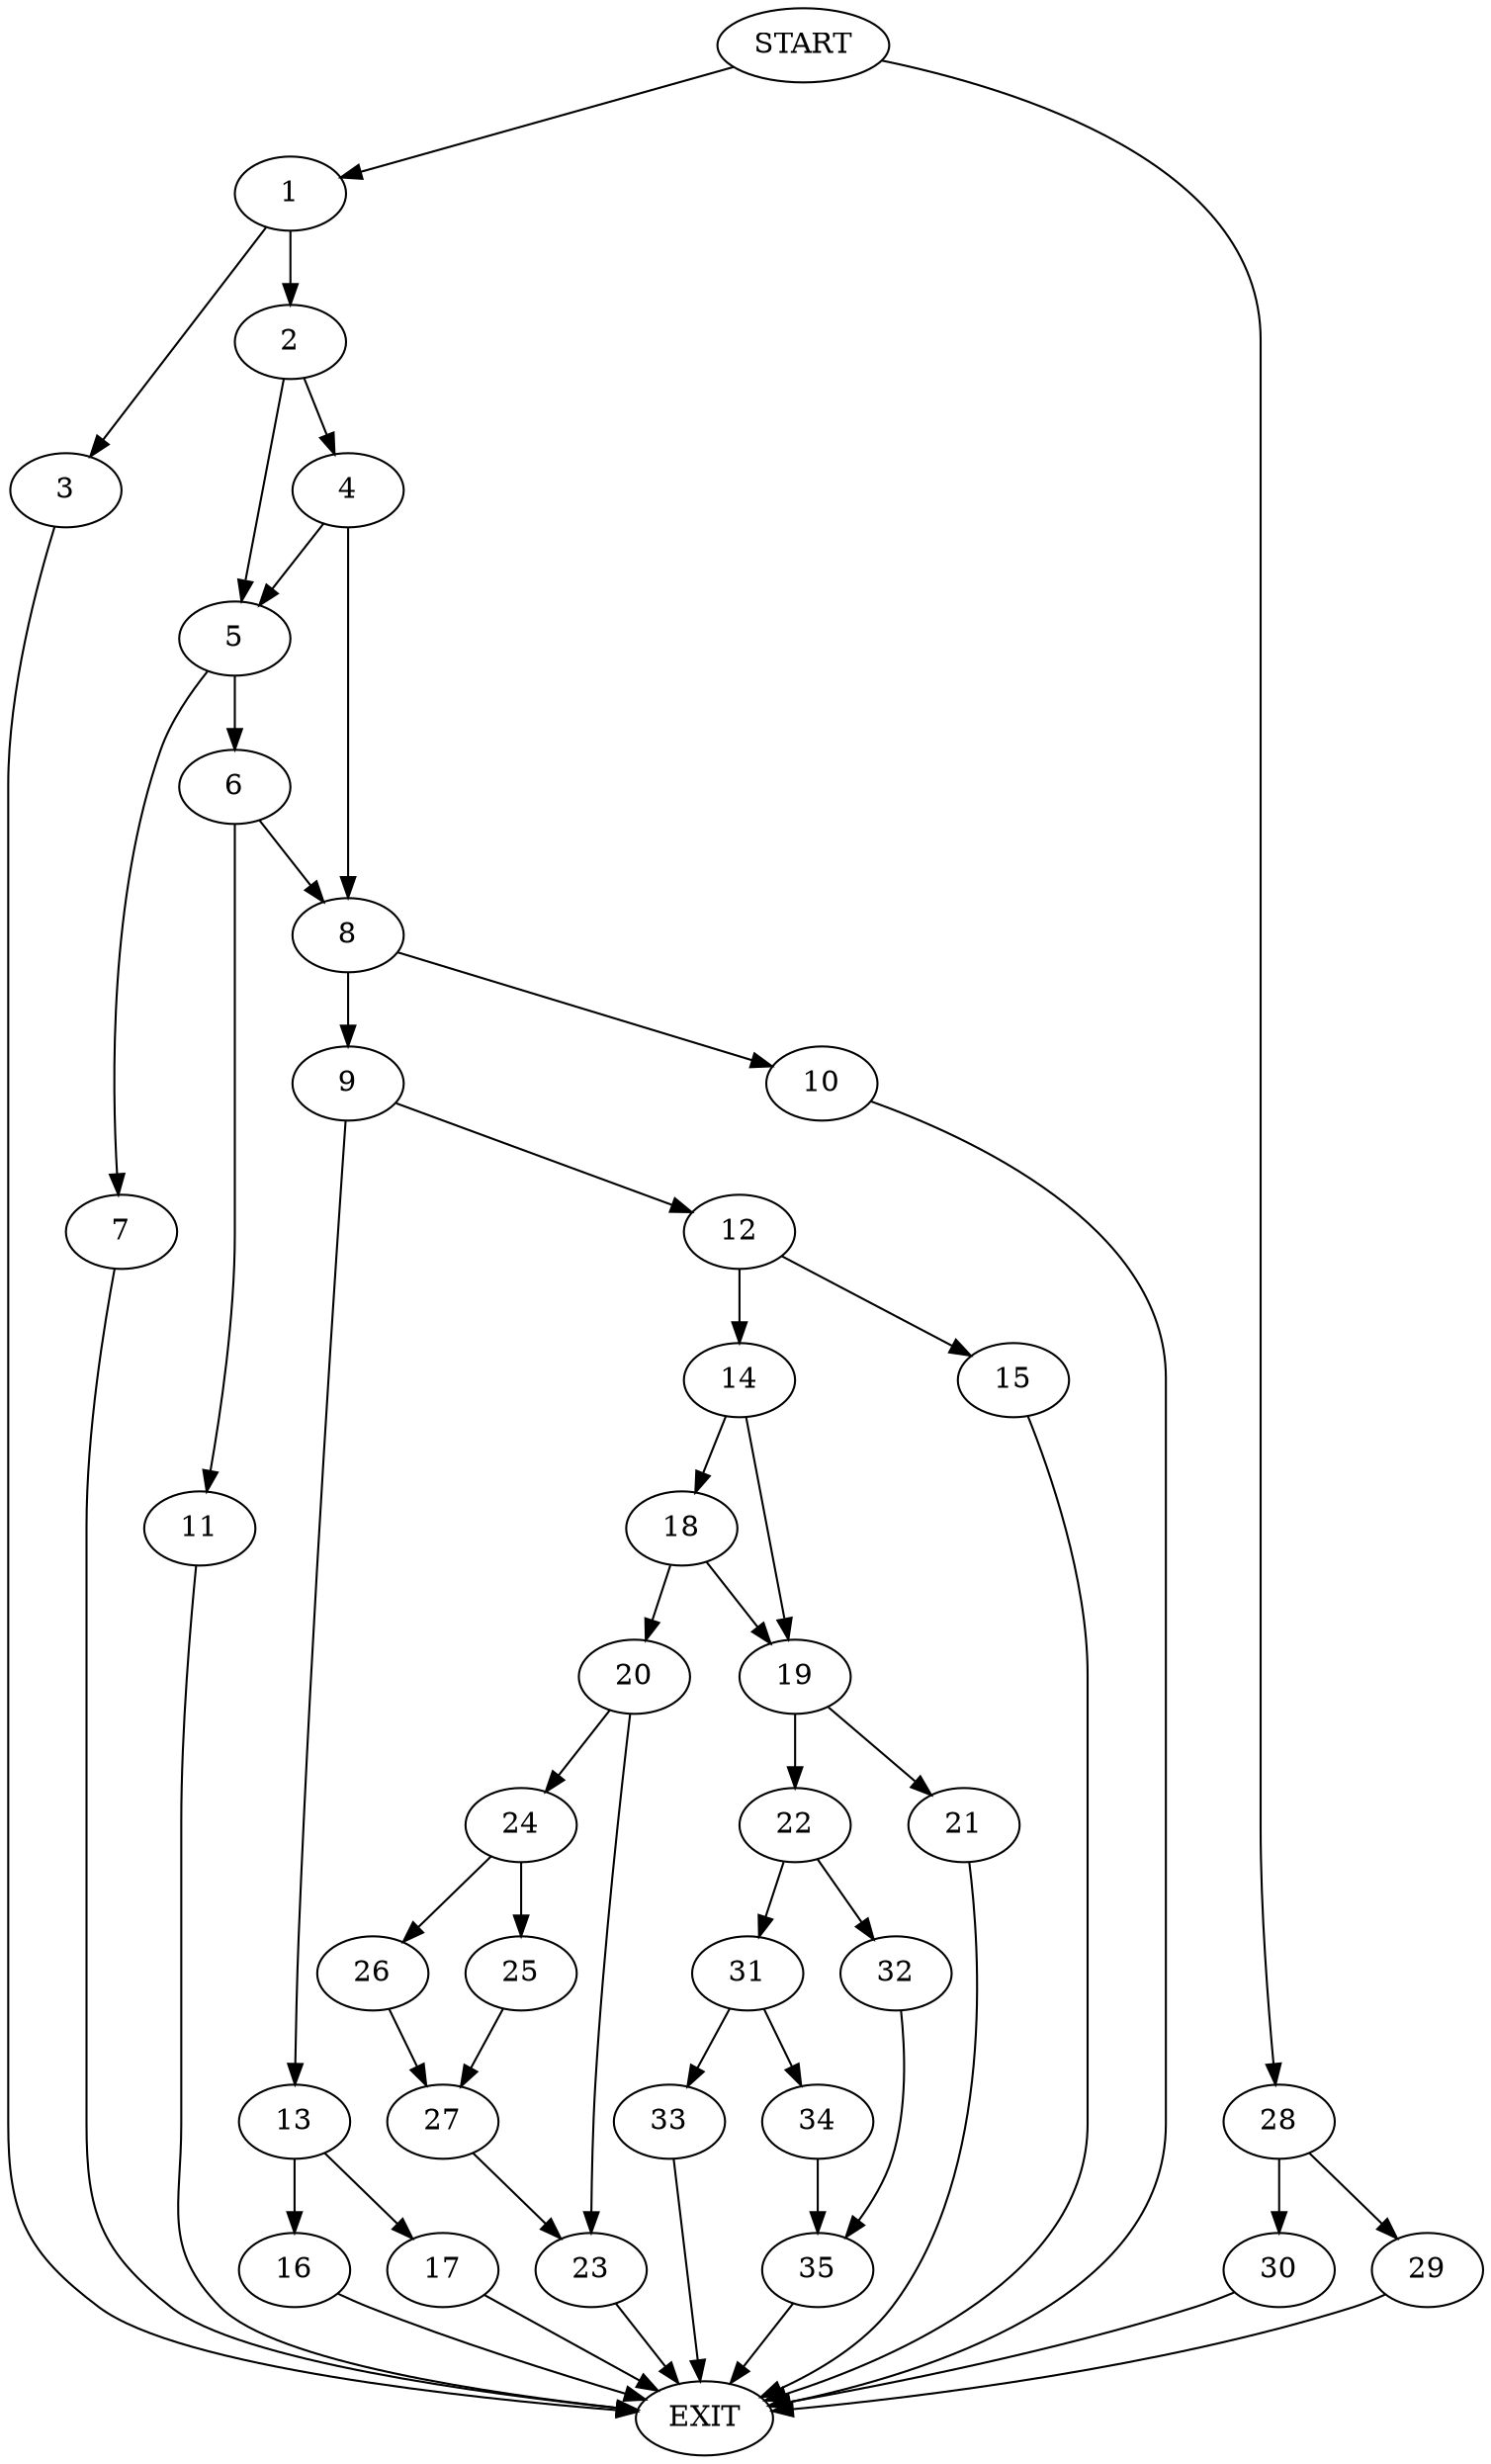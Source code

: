digraph {
0 [label="START"]
36 [label="EXIT"]
0 -> 1
1 -> 2
1 -> 3
2 -> 4
2 -> 5
3 -> 36
5 -> 6
5 -> 7
4 -> 8
4 -> 5
8 -> 9
8 -> 10
7 -> 36
6 -> 8
6 -> 11
11 -> 36
9 -> 12
9 -> 13
10 -> 36
12 -> 14
12 -> 15
13 -> 16
13 -> 17
17 -> 36
16 -> 36
15 -> 36
14 -> 18
14 -> 19
18 -> 20
18 -> 19
19 -> 21
19 -> 22
20 -> 23
20 -> 24
23 -> 36
24 -> 25
24 -> 26
25 -> 27
26 -> 27
27 -> 23
0 -> 28
28 -> 29
28 -> 30
29 -> 36
30 -> 36
21 -> 36
22 -> 31
22 -> 32
31 -> 33
31 -> 34
32 -> 35
33 -> 36
34 -> 35
35 -> 36
}
